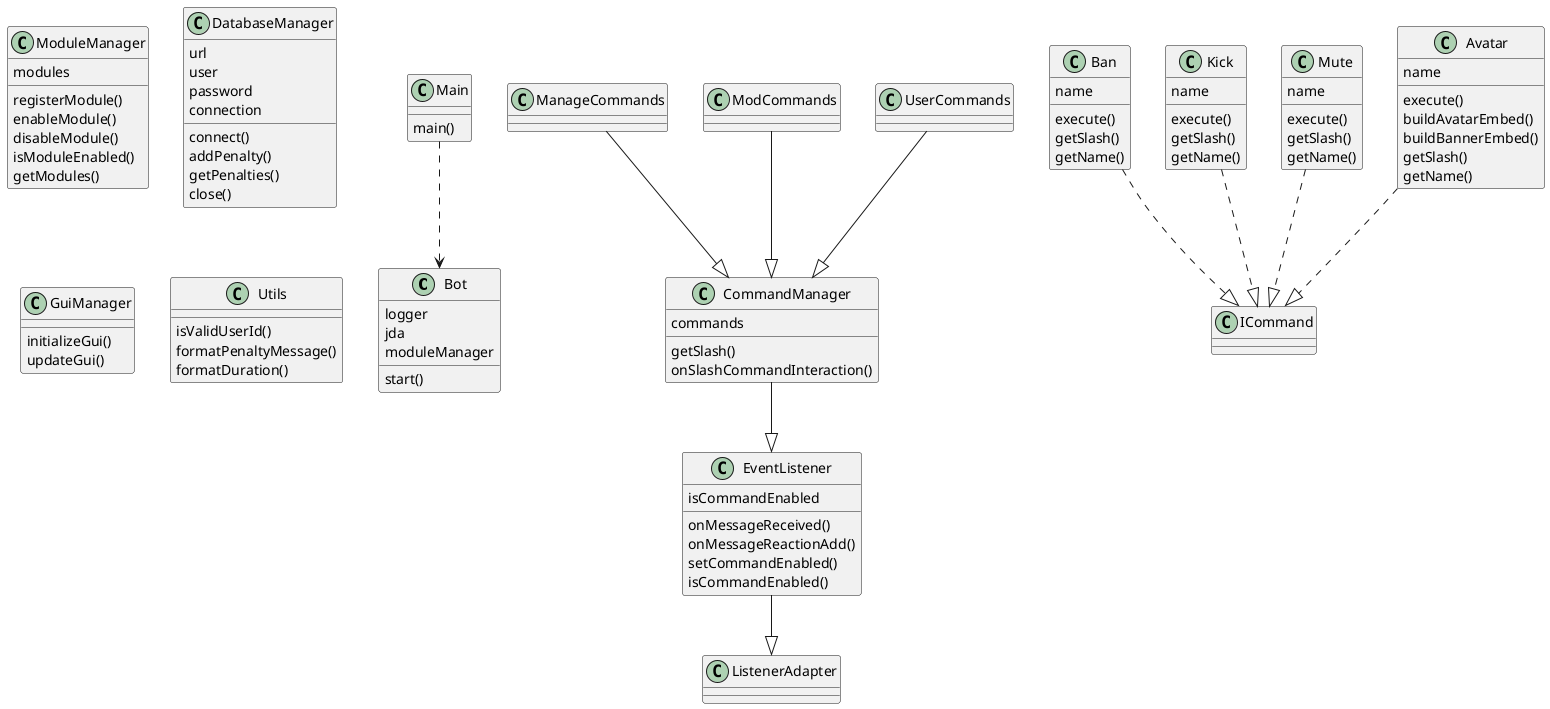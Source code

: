 @startuml diagrama
class Bot {
  logger
  jda
  moduleManager
  start()
}
class Main {
  main()
}
Main ..> Bot
class ModuleManager {
  modules
  registerModule()
  enableModule()
  disableModule()
  isModuleEnabled()
  getModules()
}
class CommandManager {
  commands
  getSlash()
  onSlashCommandInteraction()
}
CommandManager --|> EventListener
class ManageCommands {
}
ManageCommands --|> CommandManager
class ModCommands {
}
ModCommands --|> CommandManager
class UserCommands {
}
UserCommands --|> CommandManager
class Ban {
  name
  execute()
  getSlash()
  getName()
}
Ban ..|> ICommand
class Kick {
  name
  execute()
  getSlash()
  getName()
}
Kick ..|> ICommand
class Mute {
  name
  execute()
  getSlash()
  getName()
}
Mute ..|> ICommand
class Avatar {
  name
  execute()
  buildAvatarEmbed()
  buildBannerEmbed()
  getSlash()
  getName()
}
Avatar ..|> ICommand
class DatabaseManager {
  url
  user
  password
  connection
  connect()
  addPenalty()
  getPenalties()
  close()
}
class EventListener {
  isCommandEnabled
  onMessageReceived()
  onMessageReactionAdd()
  setCommandEnabled()
  isCommandEnabled()
}
EventListener --|> ListenerAdapter
class GuiManager {
  initializeGui()
  updateGui()
}
class Utils {
  isValidUserId()
  formatPenaltyMessage()
  formatDuration()
}
@enduml
